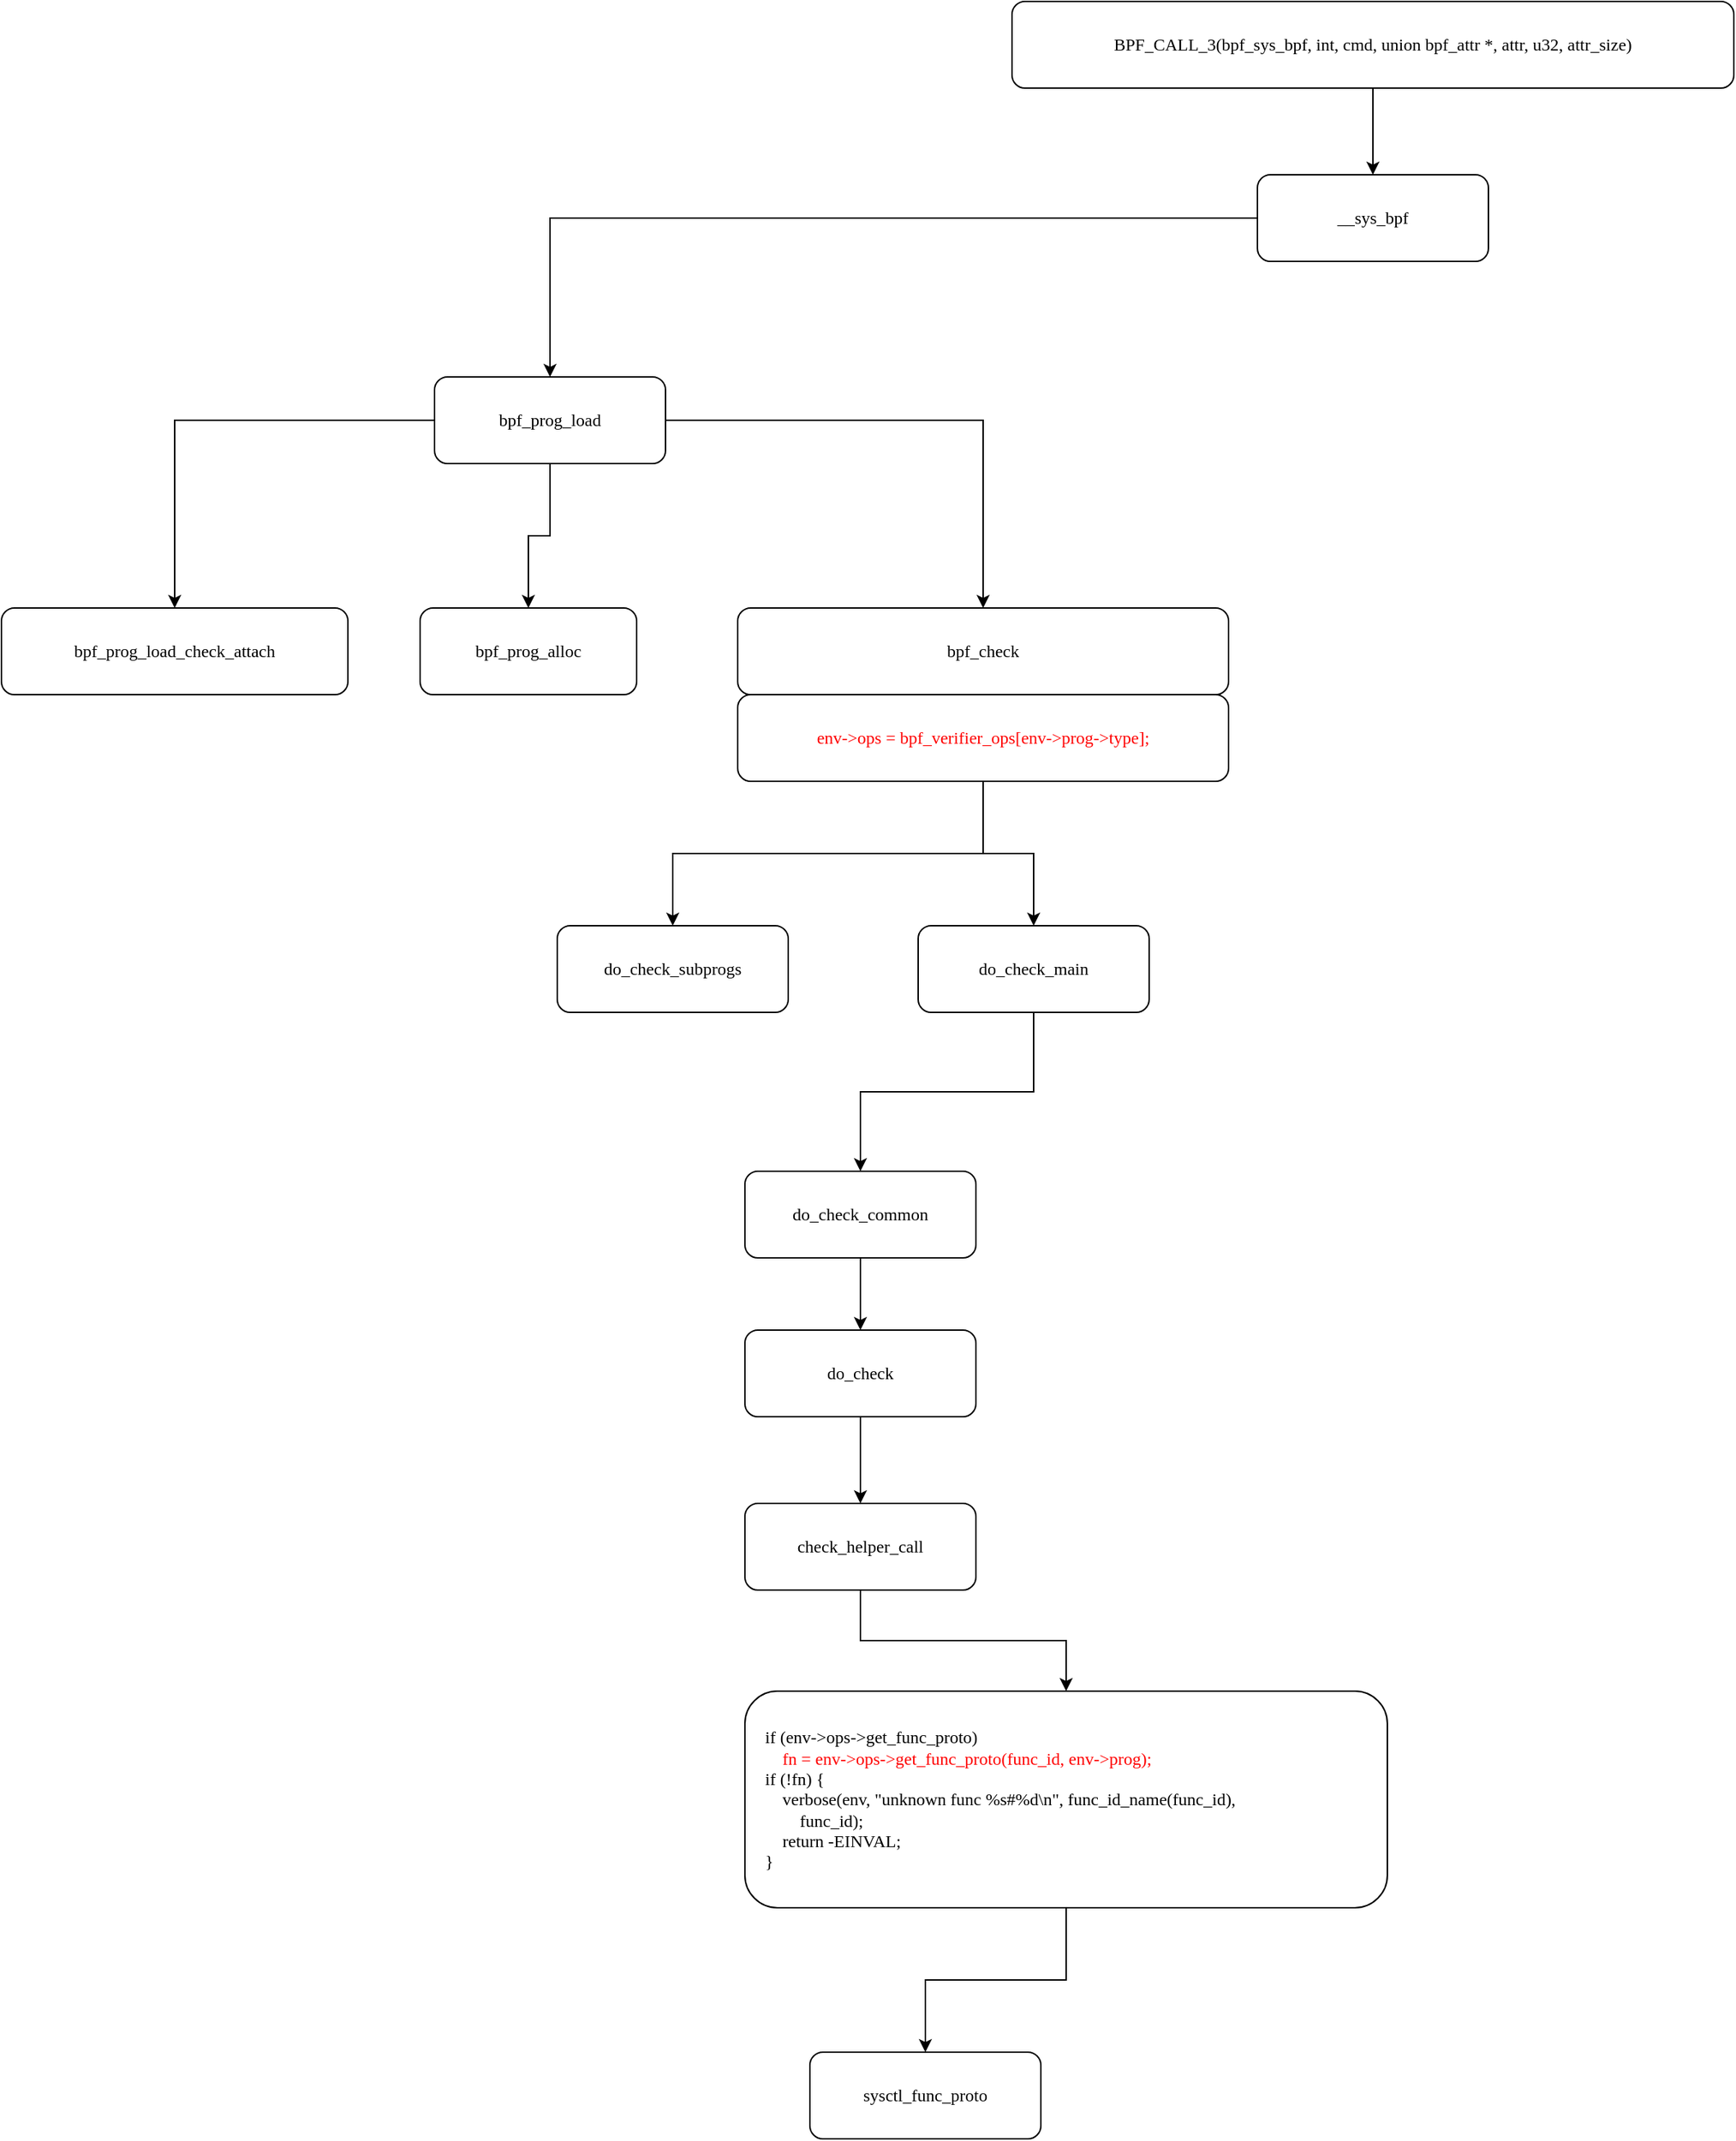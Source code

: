 <mxfile version="21.3.8" type="github">
  <diagram name="第 1 页" id="8sEBYS5rgmk9TC3wsvUR">
    <mxGraphModel dx="1771" dy="1820" grid="1" gridSize="10" guides="1" tooltips="1" connect="1" arrows="1" fold="1" page="1" pageScale="1" pageWidth="827" pageHeight="1169" math="0" shadow="0">
      <root>
        <mxCell id="0" />
        <mxCell id="1" parent="0" />
        <mxCell id="HvqN3O60-C0Y6aMKzHWY-27" style="edgeStyle=orthogonalEdgeStyle;rounded=0;orthogonalLoop=1;jettySize=auto;html=1;" edge="1" parent="1" source="HvqN3O60-C0Y6aMKzHWY-1" target="HvqN3O60-C0Y6aMKzHWY-14">
          <mxGeometry relative="1" as="geometry" />
        </mxCell>
        <mxCell id="HvqN3O60-C0Y6aMKzHWY-1" value="check_helper_call" style="rounded=1;whiteSpace=wrap;html=1;fontFamily=Verdana;" vertex="1" parent="1">
          <mxGeometry x="165" y="490" width="160" height="60" as="geometry" />
        </mxCell>
        <mxCell id="HvqN3O60-C0Y6aMKzHWY-26" style="edgeStyle=orthogonalEdgeStyle;rounded=0;orthogonalLoop=1;jettySize=auto;html=1;" edge="1" parent="1" source="HvqN3O60-C0Y6aMKzHWY-2" target="HvqN3O60-C0Y6aMKzHWY-1">
          <mxGeometry relative="1" as="geometry" />
        </mxCell>
        <mxCell id="HvqN3O60-C0Y6aMKzHWY-2" value="do_check" style="rounded=1;whiteSpace=wrap;html=1;fontFamily=Verdana;" vertex="1" parent="1">
          <mxGeometry x="165" y="370" width="160" height="60" as="geometry" />
        </mxCell>
        <mxCell id="HvqN3O60-C0Y6aMKzHWY-25" style="edgeStyle=orthogonalEdgeStyle;rounded=0;orthogonalLoop=1;jettySize=auto;html=1;" edge="1" parent="1" source="HvqN3O60-C0Y6aMKzHWY-3" target="HvqN3O60-C0Y6aMKzHWY-2">
          <mxGeometry relative="1" as="geometry" />
        </mxCell>
        <mxCell id="HvqN3O60-C0Y6aMKzHWY-3" value="do_check_common" style="rounded=1;whiteSpace=wrap;html=1;fontFamily=Verdana;" vertex="1" parent="1">
          <mxGeometry x="165" y="260" width="160" height="60" as="geometry" />
        </mxCell>
        <mxCell id="HvqN3O60-C0Y6aMKzHWY-24" style="edgeStyle=orthogonalEdgeStyle;rounded=0;orthogonalLoop=1;jettySize=auto;html=1;" edge="1" parent="1" source="HvqN3O60-C0Y6aMKzHWY-4" target="HvqN3O60-C0Y6aMKzHWY-3">
          <mxGeometry relative="1" as="geometry" />
        </mxCell>
        <mxCell id="HvqN3O60-C0Y6aMKzHWY-4" value="do_check_main" style="rounded=1;whiteSpace=wrap;html=1;fontFamily=Verdana;" vertex="1" parent="1">
          <mxGeometry x="285" y="90" width="160" height="60" as="geometry" />
        </mxCell>
        <mxCell id="HvqN3O60-C0Y6aMKzHWY-5" value="do_check_subprogs" style="rounded=1;whiteSpace=wrap;html=1;fontFamily=Verdana;" vertex="1" parent="1">
          <mxGeometry x="35" y="90" width="160" height="60" as="geometry" />
        </mxCell>
        <mxCell id="HvqN3O60-C0Y6aMKzHWY-6" value="bpf_check" style="rounded=1;whiteSpace=wrap;html=1;fontFamily=Verdana;" vertex="1" parent="1">
          <mxGeometry x="160" y="-130" width="340" height="60" as="geometry" />
        </mxCell>
        <mxCell id="HvqN3O60-C0Y6aMKzHWY-19" style="edgeStyle=orthogonalEdgeStyle;rounded=0;orthogonalLoop=1;jettySize=auto;html=1;" edge="1" parent="1" source="HvqN3O60-C0Y6aMKzHWY-7" target="HvqN3O60-C0Y6aMKzHWY-10">
          <mxGeometry relative="1" as="geometry" />
        </mxCell>
        <mxCell id="HvqN3O60-C0Y6aMKzHWY-20" style="edgeStyle=orthogonalEdgeStyle;rounded=0;orthogonalLoop=1;jettySize=auto;html=1;" edge="1" parent="1" source="HvqN3O60-C0Y6aMKzHWY-7" target="HvqN3O60-C0Y6aMKzHWY-11">
          <mxGeometry relative="1" as="geometry" />
        </mxCell>
        <mxCell id="HvqN3O60-C0Y6aMKzHWY-21" style="edgeStyle=orthogonalEdgeStyle;rounded=0;orthogonalLoop=1;jettySize=auto;html=1;" edge="1" parent="1" source="HvqN3O60-C0Y6aMKzHWY-7" target="HvqN3O60-C0Y6aMKzHWY-6">
          <mxGeometry relative="1" as="geometry" />
        </mxCell>
        <mxCell id="HvqN3O60-C0Y6aMKzHWY-7" value="bpf_prog_load" style="rounded=1;whiteSpace=wrap;html=1;fontFamily=Verdana;" vertex="1" parent="1">
          <mxGeometry x="-50" y="-290" width="160" height="60" as="geometry" />
        </mxCell>
        <mxCell id="HvqN3O60-C0Y6aMKzHWY-18" style="edgeStyle=orthogonalEdgeStyle;rounded=0;orthogonalLoop=1;jettySize=auto;html=1;" edge="1" parent="1" source="HvqN3O60-C0Y6aMKzHWY-8" target="HvqN3O60-C0Y6aMKzHWY-7">
          <mxGeometry relative="1" as="geometry" />
        </mxCell>
        <mxCell id="HvqN3O60-C0Y6aMKzHWY-8" value="__sys_bpf" style="rounded=1;whiteSpace=wrap;html=1;fontFamily=Verdana;" vertex="1" parent="1">
          <mxGeometry x="520" y="-430" width="160" height="60" as="geometry" />
        </mxCell>
        <mxCell id="HvqN3O60-C0Y6aMKzHWY-17" style="edgeStyle=orthogonalEdgeStyle;rounded=0;orthogonalLoop=1;jettySize=auto;html=1;" edge="1" parent="1" source="HvqN3O60-C0Y6aMKzHWY-9" target="HvqN3O60-C0Y6aMKzHWY-8">
          <mxGeometry relative="1" as="geometry" />
        </mxCell>
        <mxCell id="HvqN3O60-C0Y6aMKzHWY-9" value="BPF_CALL_3(bpf_sys_bpf, int, cmd, union bpf_attr *, attr, u32, attr_size)" style="rounded=1;whiteSpace=wrap;html=1;fontFamily=Verdana;" vertex="1" parent="1">
          <mxGeometry x="350" y="-550" width="500" height="60" as="geometry" />
        </mxCell>
        <mxCell id="HvqN3O60-C0Y6aMKzHWY-10" value="bpf_prog_load_check_attach" style="rounded=1;whiteSpace=wrap;html=1;fontFamily=Verdana;" vertex="1" parent="1">
          <mxGeometry x="-350" y="-130" width="240" height="60" as="geometry" />
        </mxCell>
        <mxCell id="HvqN3O60-C0Y6aMKzHWY-11" value="bpf_prog_alloc" style="rounded=1;whiteSpace=wrap;html=1;fontFamily=Verdana;" vertex="1" parent="1">
          <mxGeometry x="-60" y="-130" width="150" height="60" as="geometry" />
        </mxCell>
        <mxCell id="HvqN3O60-C0Y6aMKzHWY-22" style="edgeStyle=orthogonalEdgeStyle;rounded=0;orthogonalLoop=1;jettySize=auto;html=1;" edge="1" parent="1" source="HvqN3O60-C0Y6aMKzHWY-12" target="HvqN3O60-C0Y6aMKzHWY-5">
          <mxGeometry relative="1" as="geometry" />
        </mxCell>
        <mxCell id="HvqN3O60-C0Y6aMKzHWY-23" style="edgeStyle=orthogonalEdgeStyle;rounded=0;orthogonalLoop=1;jettySize=auto;html=1;" edge="1" parent="1" source="HvqN3O60-C0Y6aMKzHWY-12" target="HvqN3O60-C0Y6aMKzHWY-4">
          <mxGeometry relative="1" as="geometry" />
        </mxCell>
        <mxCell id="HvqN3O60-C0Y6aMKzHWY-12" value="&lt;font color=&quot;#ff0000&quot;&gt;env-&amp;gt;ops = bpf_verifier_ops[env-&amp;gt;prog-&amp;gt;type];&lt;/font&gt;" style="rounded=1;whiteSpace=wrap;html=1;fontFamily=Verdana;" vertex="1" parent="1">
          <mxGeometry x="160" y="-70" width="340" height="60" as="geometry" />
        </mxCell>
        <mxCell id="HvqN3O60-C0Y6aMKzHWY-28" style="edgeStyle=orthogonalEdgeStyle;rounded=0;orthogonalLoop=1;jettySize=auto;html=1;" edge="1" parent="1" source="HvqN3O60-C0Y6aMKzHWY-14" target="HvqN3O60-C0Y6aMKzHWY-16">
          <mxGeometry relative="1" as="geometry" />
        </mxCell>
        <mxCell id="HvqN3O60-C0Y6aMKzHWY-14" value="&lt;div&gt;&amp;nbsp; &amp;nbsp; if (env-&amp;gt;ops-&amp;gt;get_func_proto)&lt;span style=&quot;&quot;&gt;&lt;/span&gt;&lt;/div&gt;&lt;div&gt;&lt;span style=&quot;&quot;&gt;&lt;font color=&quot;#ff0000&quot;&gt;&lt;span style=&quot;&quot;&gt;&lt;span style=&quot;white-space: pre;&quot;&gt;&amp;nbsp;&amp;nbsp;&amp;nbsp;&amp;nbsp;&lt;/span&gt;&lt;span style=&quot;white-space: pre;&quot;&gt;&amp;nbsp;&amp;nbsp;&amp;nbsp;&amp;nbsp;&lt;/span&gt;&lt;/span&gt;fn = env-&amp;gt;ops-&amp;gt;get_func_proto(func_id, env-&amp;gt;prog);&lt;/font&gt;&lt;/span&gt;&lt;/div&gt;&lt;div&gt;&lt;span style=&quot;&quot;&gt;&lt;span style=&quot;&quot;&gt;&lt;span style=&quot;white-space: pre;&quot;&gt;&amp;nbsp;&amp;nbsp;&amp;nbsp;&amp;nbsp;&lt;/span&gt;&lt;/span&gt;if (!fn) {&lt;/span&gt;&lt;/div&gt;&lt;div&gt;&lt;span style=&quot;&quot;&gt;&lt;span style=&quot;&quot;&gt;&lt;span style=&quot;white-space: pre;&quot;&gt;&amp;nbsp;&amp;nbsp;&amp;nbsp;&amp;nbsp;&lt;/span&gt;&lt;span style=&quot;white-space: pre;&quot;&gt;&amp;nbsp;&amp;nbsp;&amp;nbsp;&amp;nbsp;&lt;/span&gt;&lt;/span&gt;verbose(env, &quot;unknown func %s#%d\n&quot;, func_id_name(func_id),&lt;/span&gt;&lt;/div&gt;&lt;div&gt;&lt;span style=&quot;&quot;&gt;&lt;span style=&quot;&quot;&gt;&lt;span style=&quot;white-space: pre;&quot;&gt;&amp;nbsp;&amp;nbsp;&amp;nbsp;&amp;nbsp;&lt;/span&gt;&lt;span style=&quot;white-space: pre;&quot;&gt;&amp;nbsp;&amp;nbsp;&amp;nbsp;&amp;nbsp;&lt;/span&gt;&lt;span style=&quot;white-space: pre;&quot;&gt;&amp;nbsp;&amp;nbsp;&amp;nbsp;&amp;nbsp;&lt;/span&gt;&lt;/span&gt;func_id);&lt;/span&gt;&lt;/div&gt;&lt;div&gt;&lt;span style=&quot;&quot;&gt;&lt;span style=&quot;&quot;&gt;&lt;span style=&quot;white-space: pre;&quot;&gt;&amp;nbsp;&amp;nbsp;&amp;nbsp;&amp;nbsp;&lt;/span&gt;&lt;span style=&quot;white-space: pre;&quot;&gt;&amp;nbsp;&amp;nbsp;&amp;nbsp;&amp;nbsp;&lt;/span&gt;&lt;/span&gt;return -EINVAL;&lt;/span&gt;&lt;/div&gt;&lt;div&gt;&lt;span style=&quot;&quot;&gt;&lt;span style=&quot;&quot;&gt;&lt;span style=&quot;white-space: pre;&quot;&gt;&amp;nbsp;&amp;nbsp;&amp;nbsp;&amp;nbsp;&lt;/span&gt;&lt;/span&gt;}&lt;/span&gt;&lt;/div&gt;" style="rounded=1;whiteSpace=wrap;html=1;fontFamily=Verdana;align=left;" vertex="1" parent="1">
          <mxGeometry x="165" y="620" width="445" height="150" as="geometry" />
        </mxCell>
        <mxCell id="HvqN3O60-C0Y6aMKzHWY-16" value="sysctl_func_proto" style="rounded=1;whiteSpace=wrap;html=1;fontFamily=Verdana;" vertex="1" parent="1">
          <mxGeometry x="210" y="870" width="160" height="60" as="geometry" />
        </mxCell>
      </root>
    </mxGraphModel>
  </diagram>
</mxfile>
